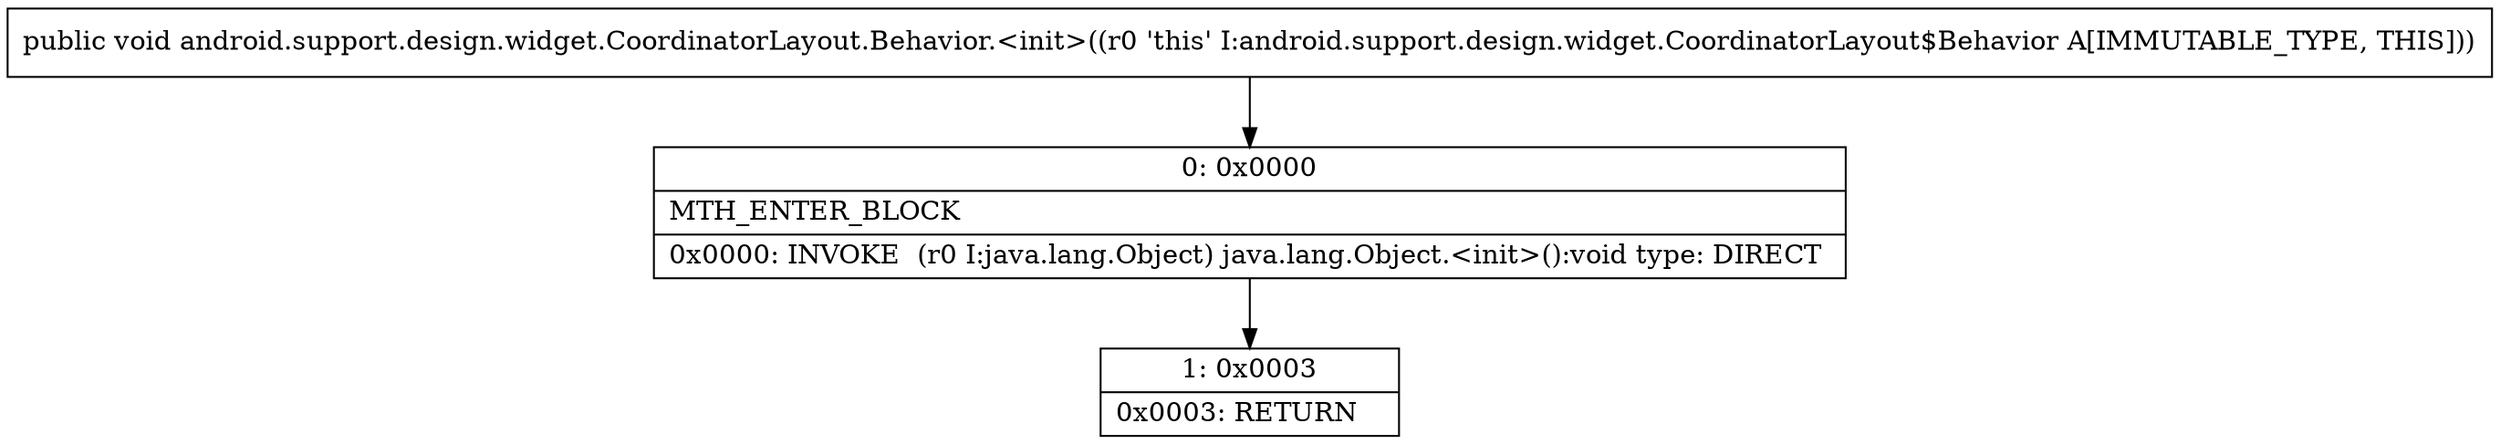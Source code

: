 digraph "CFG forandroid.support.design.widget.CoordinatorLayout.Behavior.\<init\>()V" {
Node_0 [shape=record,label="{0\:\ 0x0000|MTH_ENTER_BLOCK\l|0x0000: INVOKE  (r0 I:java.lang.Object) java.lang.Object.\<init\>():void type: DIRECT \l}"];
Node_1 [shape=record,label="{1\:\ 0x0003|0x0003: RETURN   \l}"];
MethodNode[shape=record,label="{public void android.support.design.widget.CoordinatorLayout.Behavior.\<init\>((r0 'this' I:android.support.design.widget.CoordinatorLayout$Behavior A[IMMUTABLE_TYPE, THIS])) }"];
MethodNode -> Node_0;
Node_0 -> Node_1;
}

